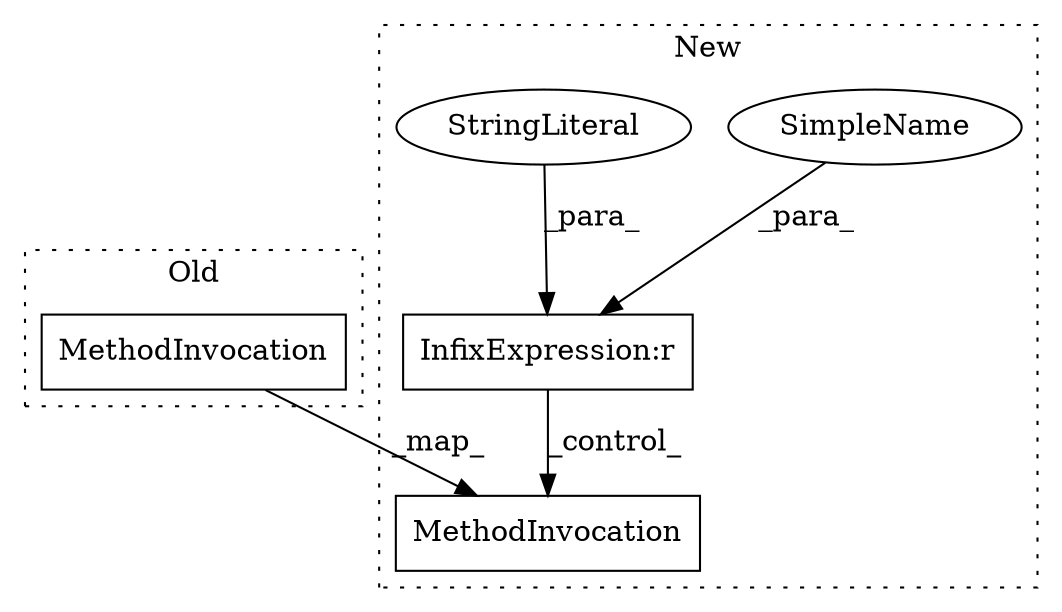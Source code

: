 digraph G {
subgraph cluster0 {
2 [label="MethodInvocation" a="32" s="739" l="11" shape="box"];
label = "Old";
style="dotted";
}
subgraph cluster1 {
1 [label="MethodInvocation" a="32" s="662" l="11" shape="box"];
3 [label="SimpleName" a="42" s="492" l="11" shape="ellipse"];
4 [label="StringLiteral" a="45" s="506" l="4" shape="ellipse"];
5 [label="InfixExpression:r" a="27" s="503" l="3" shape="box"];
label = "New";
style="dotted";
}
2 -> 1 [label="_map_"];
3 -> 5 [label="_para_"];
4 -> 5 [label="_para_"];
5 -> 1 [label="_control_"];
}